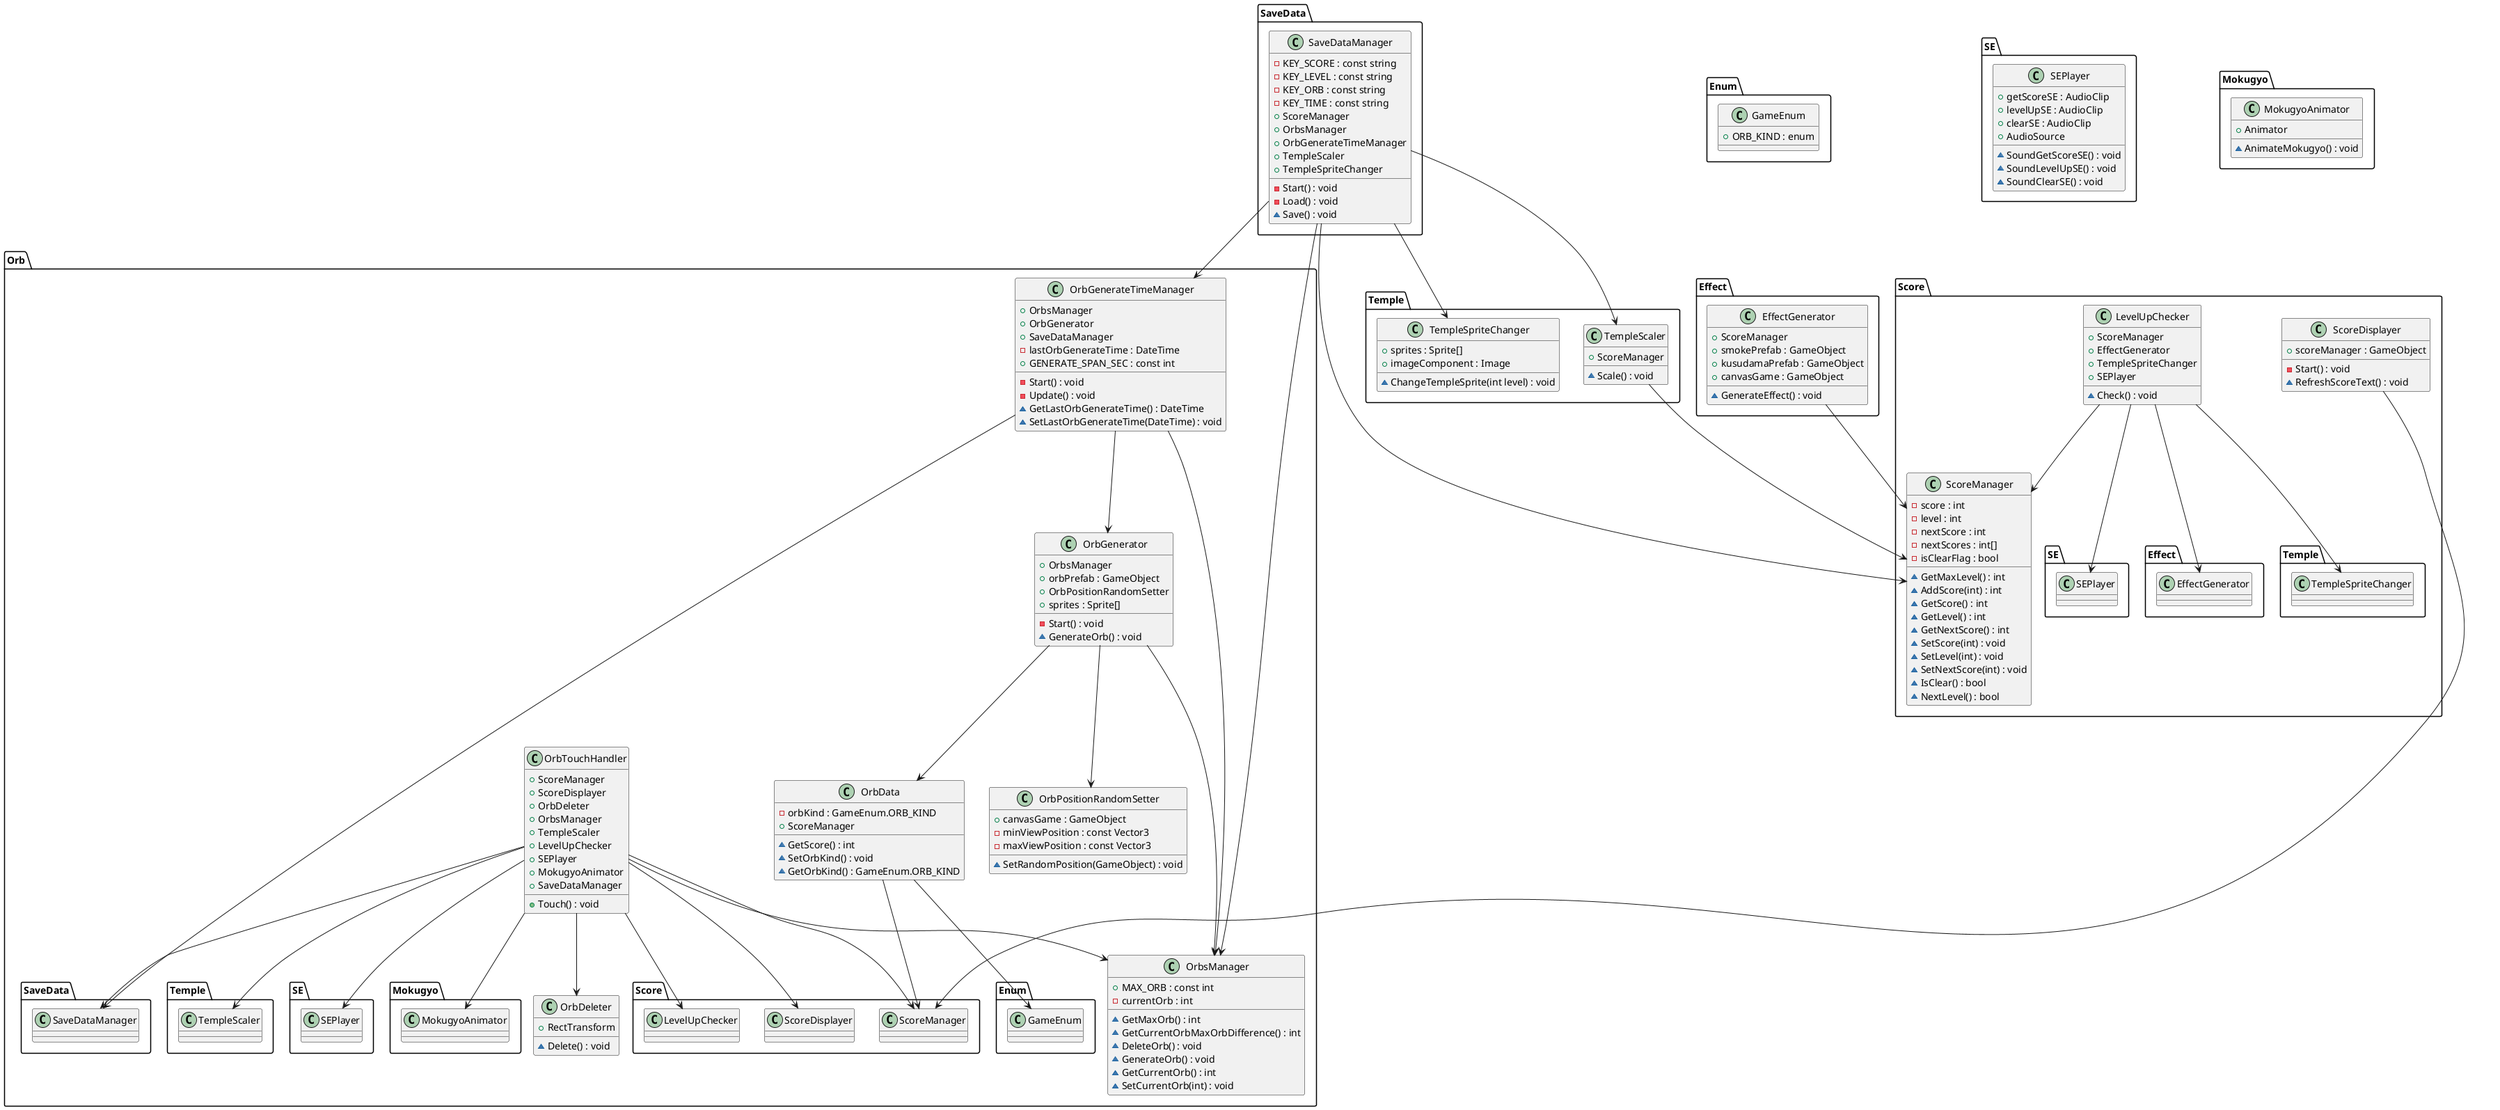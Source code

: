 @startuml TheTemple
namespace Orb{
    class OrbDeleter{
        + RectTransform
        ~ Delete() : void
    }

    class OrbGenerateTimeManager{
        + OrbsManager
        + OrbGenerator
        + SaveDataManager
        - lastOrbGenerateTime : DateTime
        + GENERATE_SPAN_SEC : const int
        - Start() : void
        - Update() : void
        ~ GetLastOrbGenerateTime() : DateTime
        ~ SetLastOrbGenerateTime(DateTime) : void
    }
    OrbGenerateTimeManager --> OrbsManager
    OrbGenerateTimeManager --> OrbGenerator
    OrbGenerateTimeManager --> SaveData.SaveDataManager

    class OrbGenerator{
        + OrbsManager
        + orbPrefab : GameObject
        + OrbPositionRandomSetter
        + sprites : Sprite[]
        - Start() : void
        ~ GenerateOrb() : void
    }
    OrbGenerator --> OrbsManager
    OrbGenerator --> OrbPositionRandomSetter
    OrbGenerator --> OrbData

    class OrbPositionRandomSetter{
        + canvasGame : GameObject
        - minViewPosition : const Vector3
        - maxViewPosition : const Vector3
        ~ SetRandomPosition(GameObject) : void
    }

    class OrbsManager{
        + MAX_ORB : const int
        - currentOrb : int
        ~ GetMaxOrb() : int
        ~ GetCurrentOrbMaxOrbDifference() : int
        ~ DeleteOrb() : void
        ~ GenerateOrb() : void
        ~ GetCurrentOrb() : int
        ~ SetCurrentOrb(int) : void
    }

    class OrbTouchHandler{
        + ScoreManager
        + ScoreDisplayer
        + OrbDeleter
        + OrbsManager
        + TempleScaler
        + LevelUpChecker
        + SEPlayer
        + MokugyoAnimator
        + SaveDataManager
        + Touch() : void
    }
    OrbTouchHandler --> Score.ScoreManager
    OrbTouchHandler --> Score.ScoreDisplayer
    OrbTouchHandler --> OrbDeleter
    OrbTouchHandler --> OrbsManager
    OrbTouchHandler --> Temple.TempleScaler
    OrbTouchHandler --> Score.LevelUpChecker
    OrbTouchHandler --> SE.SEPlayer
    OrbTouchHandler --> Mokugyo.MokugyoAnimator
    OrbTouchHandler --> SaveData.SaveDataManager

    class OrbData{
        - orbKind : GameEnum.ORB_KIND
        + ScoreManager
        ~ GetScore() : int
        ~ SetOrbKind() : void
        ~ GetOrbKind() : GameEnum.ORB_KIND
    }
    OrbData --> Score.ScoreManager
    OrbData --> Enum.GameEnum
}

namespace Score{
    class ScoreDisplayer{
        + scoreManager : GameObject
        - Start() : void
        ~ RefreshScoreText() : void
    }
    ScoreDisplayer --> ScoreManager

    class ScoreManager{
        - score : int
        - level : int
        - nextScore : int
        - nextScores : int[]
        - isClearFlag : bool
        ~ GetMaxLevel() : int
        ~ AddScore(int) : int
        ~ GetScore() : int
        ~ GetLevel() : int
        ~ GetNextScore() : int
        ~ SetScore(int) : void
        ~ SetLevel(int) : void
        ~ SetNextScore(int) : void
        ~ IsClear() : bool
        ~ NextLevel() : bool
    }

    class LevelUpChecker{
        + ScoreManager
        + EffectGenerator
        + TempleSpriteChanger
        + SEPlayer
        ~ Check() : void
    }
    LevelUpChecker --> ScoreManager
    LevelUpChecker --> Effect.EffectGenerator
    LevelUpChecker --> Temple.TempleSpriteChanger
    LevelUpChecker --> SE.SEPlayer
}

namespace Effect{
    class EffectGenerator{
        + ScoreManager
        + smokePrefab : GameObject
        + kusudamaPrefab : GameObject
        + canvasGame : GameObject
        ~ GenerateEffect() : void
    }
    EffectGenerator --> Score.ScoreManager
}

namespace Temple{
    class TempleScaler{
        + ScoreManager
        ~ Scale() : void
    }
    TempleScaler --> Score.ScoreManager

    class TempleSpriteChanger{
        + sprites : Sprite[]
        + imageComponent : Image
        ~ ChangeTempleSprite(int level) : void
    }

}

namespace Enum{
    class GameEnum{
        + ORB_KIND : enum
    }
}

namespace SE{
    class SEPlayer{
        + getScoreSE : AudioClip
        + levelUpSE : AudioClip
        + clearSE : AudioClip
        + AudioSource
        ~ SoundGetScoreSE() : void
        ~ SoundLevelUpSE() : void
        ~ SoundClearSE() : void
    }
}

namespace Mokugyo{
    class MokugyoAnimator{
        + Animator
        ~ AnimateMokugyo() : void
    }
}

namespace SaveData{
    class SaveDataManager{
        - KEY_SCORE : const string
        - KEY_LEVEL : const string
        - KEY_ORB : const string
        - KEY_TIME : const string
        + ScoreManager
        + OrbsManager
        + OrbGenerateTimeManager
        + TempleScaler
        + TempleSpriteChanger
        - Start() : void
        - Load() : void
        ~ Save() : void
    }
    SaveDataManager --> Score.ScoreManager
    SaveDataManager --> Orb.OrbsManager
    SaveDataManager --> Orb.OrbGenerateTimeManager
    SaveDataManager --> Temple.TempleScaler
    SaveDataManager --> Temple.TempleSpriteChanger
}
@enduml